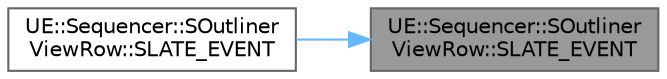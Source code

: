 digraph "UE::Sequencer::SOutlinerViewRow::SLATE_EVENT"
{
 // INTERACTIVE_SVG=YES
 // LATEX_PDF_SIZE
  bgcolor="transparent";
  edge [fontname=Helvetica,fontsize=10,labelfontname=Helvetica,labelfontsize=10];
  node [fontname=Helvetica,fontsize=10,shape=box,height=0.2,width=0.4];
  rankdir="RL";
  Node1 [id="Node000001",label="UE::Sequencer::SOutliner\lViewRow::SLATE_EVENT",height=0.2,width=0.4,color="gray40", fillcolor="grey60", style="filled", fontcolor="black",tooltip="Delegate to invoke to retrieve a specific column's visibility."];
  Node1 -> Node2 [id="edge1_Node000001_Node000002",dir="back",color="steelblue1",style="solid",tooltip=" "];
  Node2 [id="Node000002",label="UE::Sequencer::SOutliner\lViewRow::SLATE_EVENT",height=0.2,width=0.4,color="grey40", fillcolor="white", style="filled",URL="$d5/d27/classUE_1_1Sequencer_1_1SOutlinerViewRow.html#a8f9dcbbd2507225600e5f94a87de824d",tooltip="Detect a drag on this tree row."];
}
